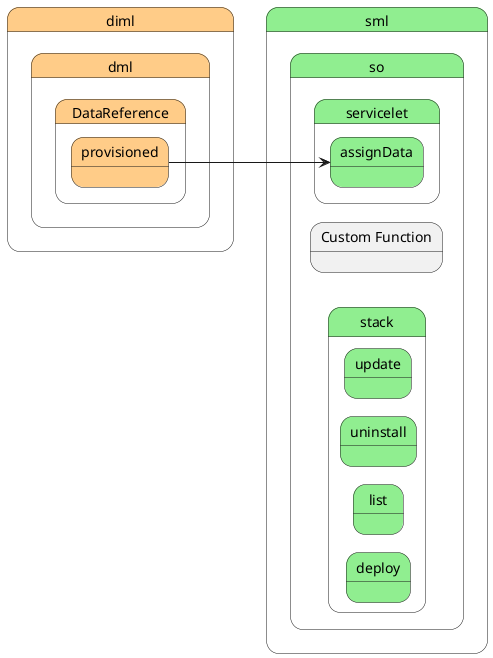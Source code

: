 @startuml
left to right direction


state "sml" as sml #lightgreen {
state "so" as smlso #lightgreen {
}
}


state smlso #lightgreen {
    state "Custom Function" as sofunction {
    }
}

        state "sml" as sml #lightgreen {
state "so" as smlso #lightgreen {
state "servicelet" as smlsoservicelet #lightgreen {
state "assigndata" as smlsoserviceletassigndata #lightgreen {
}
}
}
}


        state "sml" as sml #lightgreen {
state "so" as smlso #lightgreen {
state "stack" as smlsostack #lightgreen {
state "deploy" as smlsostackdeploy #lightgreen {
}
}
}
}


        state "sml" as sml #lightgreen {
state "so" as smlso #lightgreen {
state "stack" as smlsostack #lightgreen {
state "list" as smlsostacklist #lightgreen {
}
}
}
}


        state "sml" as sml #lightgreen {
state "so" as smlso #lightgreen {
state "stack" as smlsostack #lightgreen {
state "uninstall" as smlsostackuninstall #lightgreen {
}
}
}
}


        state "sml" as sml #lightgreen {
state "so" as smlso #lightgreen {
state "stack" as smlsostack #lightgreen {
state "update" as smlsostackupdate #lightgreen {
}
}
}
}




    state "diml" as diml #ffcc88 {
state "dml" as dimldml #ffcc88 {
state "DataReference" as dimldmldatareference #ffcc88 {
state "provisioned" as dimldmldatareferenceprovisioned #ffcc88 {
}
}
}
}

    
    state "sml" as sml #lightgreen {
state "so" as smlso #lightgreen {
state "servicelet" as smlsoservicelet #lightgreen {
state "assignData" as smlsoserviceletassigndata #lightgreen {
}
}
}
}

    dimldmldatareferenceprovisioned ---> smlsoserviceletassigndata
  



@enduml
